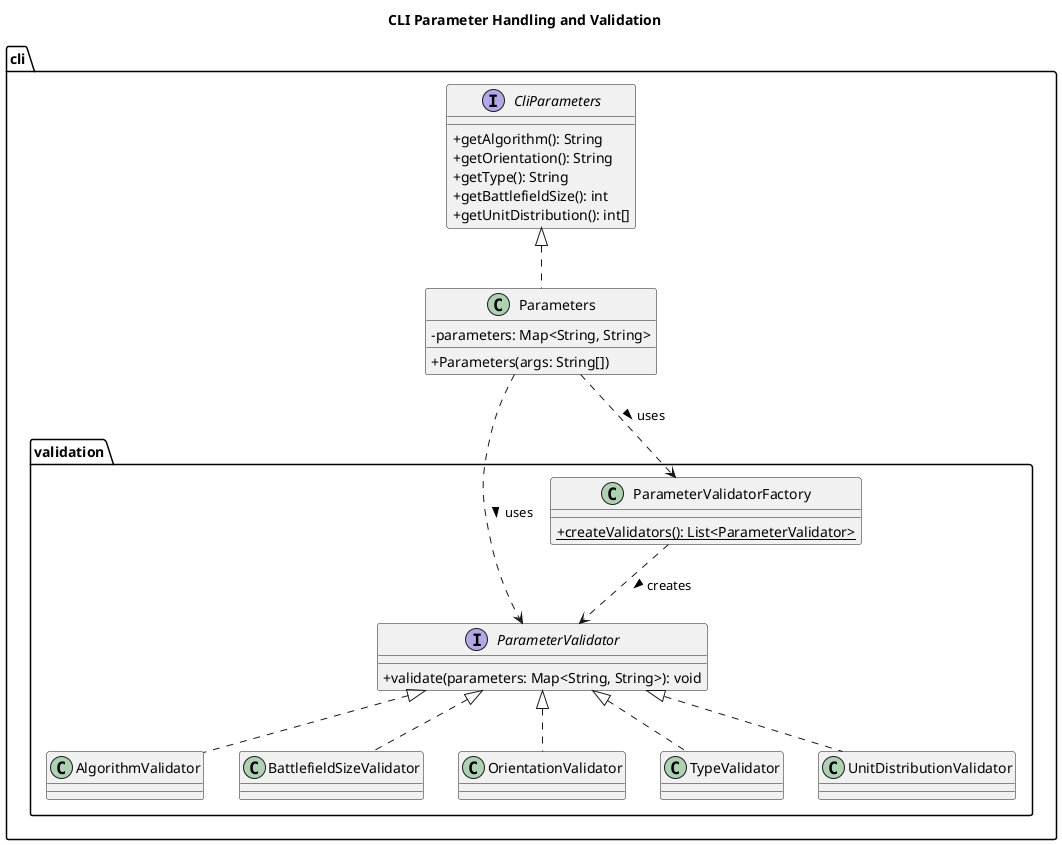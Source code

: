 @startuml
' CLI and Validation Architecture

title CLI Parameter Handling and Validation

skinparam classAttributeIconSize 0

package "cli" {
    interface CliParameters {
        + getAlgorithm(): String
        + getOrientation(): String
        + getType(): String
        + getBattlefieldSize(): int
        + getUnitDistribution(): int[]
    }

    class Parameters implements CliParameters {
        - parameters: Map<String, String>
        + Parameters(args: String[])
    }
}

package "cli.validation" {
    interface ParameterValidator {
        + validate(parameters: Map<String, String>): void
    }

    class AlgorithmValidator implements ParameterValidator
    class BattlefieldSizeValidator implements ParameterValidator
    class OrientationValidator implements ParameterValidator
    class TypeValidator implements ParameterValidator
    class UnitDistributionValidator implements ParameterValidator

    class ParameterValidatorFactory {
        + {static} createValidators(): List<ParameterValidator>
    }
}

Parameters ..> ParameterValidatorFactory : uses >
ParameterValidatorFactory ..> ParameterValidator : creates >
Parameters ..> ParameterValidator : uses >

@enduml
